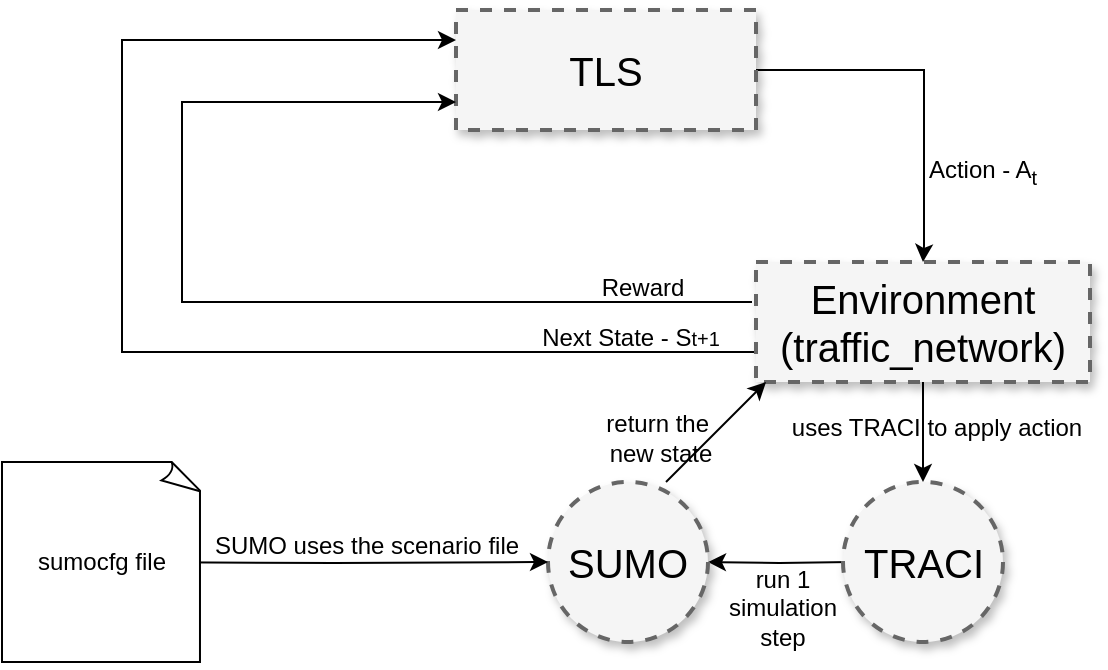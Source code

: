 <mxfile version="24.0.0" type="device">
  <diagram name="Page-1" id="90a13364-a465-7bf4-72fc-28e22215d7a0">
    <mxGraphModel dx="1195" dy="615" grid="1" gridSize="10" guides="1" tooltips="1" connect="1" arrows="1" fold="1" page="1" pageScale="1.5" pageWidth="1169" pageHeight="826" background="none" math="0" shadow="0">
      <root>
        <mxCell id="0" style=";html=1;" />
        <mxCell id="1" style=";html=1;" parent="0" />
        <mxCell id="KOJEUlAhO7yhJw0Px1WD-6" style="edgeStyle=orthogonalEdgeStyle;rounded=0;orthogonalLoop=1;jettySize=auto;html=1;entryX=0.5;entryY=0;entryDx=0;entryDy=0;" edge="1" parent="1" source="3a17f1ce550125da-1" target="KOJEUlAhO7yhJw0Px1WD-7">
          <mxGeometry relative="1" as="geometry">
            <mxPoint x="1030" y="500" as="targetPoint" />
            <Array as="points">
              <mxPoint x="1031" y="374" />
              <mxPoint x="1031" y="462" />
            </Array>
          </mxGeometry>
        </mxCell>
        <mxCell id="3a17f1ce550125da-1" value="TLS" style="whiteSpace=wrap;html=1;shadow=1;fontSize=20;fillColor=#f5f5f5;strokeColor=#666666;strokeWidth=2;dashed=1;" parent="1" vertex="1">
          <mxGeometry x="797" y="344" width="150" height="60" as="geometry" />
        </mxCell>
        <mxCell id="KOJEUlAhO7yhJw0Px1WD-3" value="Action - A&lt;sub&gt;t&lt;/sub&gt;" style="text;html=1;align=center;verticalAlign=middle;resizable=0;points=[];autosize=1;strokeColor=none;fillColor=none;" vertex="1" parent="1">
          <mxGeometry x="1020" y="410" width="80" height="30" as="geometry" />
        </mxCell>
        <mxCell id="KOJEUlAhO7yhJw0Px1WD-9" value="" style="edgeStyle=orthogonalEdgeStyle;rounded=0;orthogonalLoop=1;jettySize=auto;html=1;" edge="1" parent="1" source="KOJEUlAhO7yhJw0Px1WD-7" target="KOJEUlAhO7yhJw0Px1WD-8">
          <mxGeometry relative="1" as="geometry" />
        </mxCell>
        <mxCell id="KOJEUlAhO7yhJw0Px1WD-28" style="edgeStyle=orthogonalEdgeStyle;rounded=0;orthogonalLoop=1;jettySize=auto;html=1;exitX=0;exitY=0.75;exitDx=0;exitDy=0;entryX=0;entryY=0.25;entryDx=0;entryDy=0;" edge="1" parent="1" source="KOJEUlAhO7yhJw0Px1WD-7" target="3a17f1ce550125da-1">
          <mxGeometry relative="1" as="geometry">
            <mxPoint x="840" y="515" as="targetPoint" />
            <Array as="points">
              <mxPoint x="630" y="515" />
              <mxPoint x="630" y="359" />
            </Array>
          </mxGeometry>
        </mxCell>
        <mxCell id="KOJEUlAhO7yhJw0Px1WD-7" value="Environment&lt;div&gt;(traffic_network)&lt;/div&gt;" style="whiteSpace=wrap;html=1;shadow=1;fontSize=20;fillColor=#f5f5f5;strokeColor=#666666;strokeWidth=2;dashed=1;" vertex="1" parent="1">
          <mxGeometry x="947" y="470" width="167" height="60" as="geometry" />
        </mxCell>
        <mxCell id="KOJEUlAhO7yhJw0Px1WD-11" value="" style="edgeStyle=orthogonalEdgeStyle;rounded=0;orthogonalLoop=1;jettySize=auto;html=1;" edge="1" parent="1" target="KOJEUlAhO7yhJw0Px1WD-10">
          <mxGeometry relative="1" as="geometry">
            <mxPoint x="994.5" y="620" as="sourcePoint" />
          </mxGeometry>
        </mxCell>
        <mxCell id="KOJEUlAhO7yhJw0Px1WD-8" value="TRACI" style="ellipse;whiteSpace=wrap;html=1;fontSize=20;fillColor=#f5f5f5;strokeColor=#666666;shadow=1;strokeWidth=2;dashed=1;" vertex="1" parent="1">
          <mxGeometry x="990.5" y="580" width="80" height="80" as="geometry" />
        </mxCell>
        <mxCell id="KOJEUlAhO7yhJw0Px1WD-10" value="SUMO" style="ellipse;whiteSpace=wrap;html=1;fontSize=20;fillColor=#f5f5f5;strokeColor=#666666;shadow=1;strokeWidth=2;dashed=1;" vertex="1" parent="1">
          <mxGeometry x="843" y="580" width="80" height="80" as="geometry" />
        </mxCell>
        <mxCell id="KOJEUlAhO7yhJw0Px1WD-34" style="edgeStyle=orthogonalEdgeStyle;rounded=0;orthogonalLoop=1;jettySize=auto;html=1;entryX=0;entryY=0.5;entryDx=0;entryDy=0;" edge="1" parent="1" target="KOJEUlAhO7yhJw0Px1WD-10">
          <mxGeometry relative="1" as="geometry">
            <mxPoint x="628" y="620" as="sourcePoint" />
          </mxGeometry>
        </mxCell>
        <mxCell id="KOJEUlAhO7yhJw0Px1WD-12" value="sumocfg file" style="whiteSpace=wrap;html=1;shape=mxgraph.basic.document" vertex="1" parent="1">
          <mxGeometry x="570" y="570" width="100" height="100" as="geometry" />
        </mxCell>
        <mxCell id="KOJEUlAhO7yhJw0Px1WD-19" value="uses TRACI to apply action" style="text;html=1;align=center;verticalAlign=middle;resizable=0;points=[];autosize=1;strokeColor=none;fillColor=none;" vertex="1" parent="1">
          <mxGeometry x="952" y="538" width="170" height="30" as="geometry" />
        </mxCell>
        <mxCell id="KOJEUlAhO7yhJw0Px1WD-22" value="Reward" style="text;html=1;align=center;verticalAlign=middle;resizable=0;points=[];autosize=1;strokeColor=none;fillColor=none;" vertex="1" parent="1">
          <mxGeometry x="860" y="468" width="60" height="30" as="geometry" />
        </mxCell>
        <mxCell id="KOJEUlAhO7yhJw0Px1WD-23" value="Next State - S&lt;span style=&quot;font-size: 10px;&quot;&gt;t+1&lt;/span&gt;" style="text;html=1;align=center;verticalAlign=middle;resizable=0;points=[];autosize=1;strokeColor=none;fillColor=none;" vertex="1" parent="1">
          <mxGeometry x="829" y="493" width="110" height="30" as="geometry" />
        </mxCell>
        <mxCell id="KOJEUlAhO7yhJw0Px1WD-26" value="" style="edgeStyle=orthogonalEdgeStyle;rounded=0;orthogonalLoop=1;jettySize=auto;html=1;" edge="1" parent="1">
          <mxGeometry relative="1" as="geometry">
            <mxPoint x="945" y="490" as="sourcePoint" />
            <mxPoint x="797" y="390" as="targetPoint" />
            <Array as="points">
              <mxPoint x="660" y="490" />
              <mxPoint x="660" y="390" />
              <mxPoint x="797" y="390" />
            </Array>
          </mxGeometry>
        </mxCell>
        <mxCell id="KOJEUlAhO7yhJw0Px1WD-32" value="" style="endArrow=classic;html=1;rounded=0;" edge="1" parent="1">
          <mxGeometry width="50" height="50" relative="1" as="geometry">
            <mxPoint x="902" y="580" as="sourcePoint" />
            <mxPoint x="952" y="530" as="targetPoint" />
          </mxGeometry>
        </mxCell>
        <mxCell id="KOJEUlAhO7yhJw0Px1WD-14" value="SUMO uses the scenario file" style="text;html=1;align=center;verticalAlign=middle;resizable=0;points=[];autosize=1;strokeColor=none;fillColor=none;" vertex="1" parent="1">
          <mxGeometry x="662" y="597" width="180" height="30" as="geometry" />
        </mxCell>
        <mxCell id="KOJEUlAhO7yhJw0Px1WD-35" value="return the&amp;nbsp;&lt;div&gt;new state&lt;/div&gt;" style="text;html=1;align=center;verticalAlign=middle;resizable=0;points=[];autosize=1;strokeColor=none;fillColor=none;" vertex="1" parent="1">
          <mxGeometry x="859" y="538" width="80" height="40" as="geometry" />
        </mxCell>
        <mxCell id="KOJEUlAhO7yhJw0Px1WD-36" value="run 1&lt;div&gt;simulation&lt;/div&gt;&lt;div&gt;step&lt;/div&gt;" style="text;html=1;align=center;verticalAlign=middle;resizable=0;points=[];autosize=1;strokeColor=none;fillColor=none;" vertex="1" parent="1">
          <mxGeometry x="920" y="613" width="80" height="60" as="geometry" />
        </mxCell>
      </root>
    </mxGraphModel>
  </diagram>
</mxfile>
